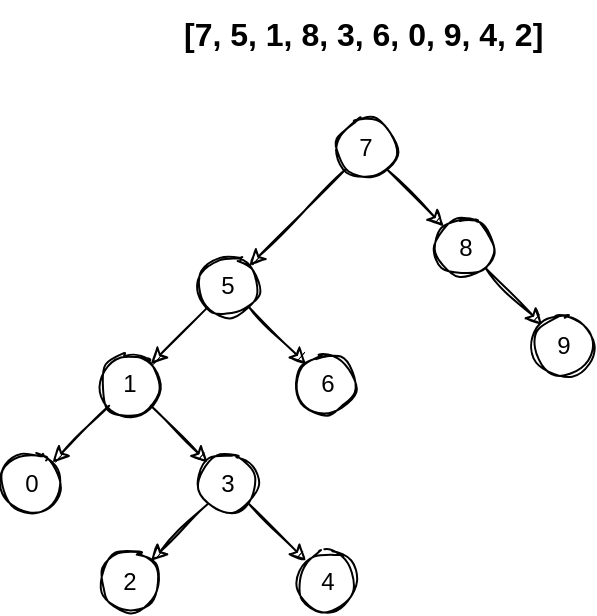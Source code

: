 <mxfile version="13.9.9" type="device"><diagram id="C1luPorKqOpNtWL0d7Nr" name="Page-1"><mxGraphModel dx="805" dy="485" grid="1" gridSize="9.842" guides="1" tooltips="1" connect="1" arrows="1" fold="1" page="1" pageScale="1" pageWidth="4681" pageHeight="3300" math="0" shadow="0"><root><mxCell id="0"/><mxCell id="1" parent="0"/><mxCell id="JX5q--EQYoo240V87v6e-1" value="&lt;span style=&quot;font-weight: 600&quot; class=&quot;notion-enable-hover&quot;&gt;&lt;font style=&quot;font-size: 16px&quot;&gt;[7, 5, 1, 8, 3, 6, 0, 9, 4, 2]&lt;/font&gt;&lt;/span&gt;" style="text;whiteSpace=wrap;html=1;" vertex="1" parent="1"><mxGeometry x="462.6" y="216.53" width="187" height="39.37" as="geometry"/></mxCell><mxCell id="JX5q--EQYoo240V87v6e-2" value="7" style="ellipse;whiteSpace=wrap;html=1;shadow=0;sketch=1;" vertex="1" parent="1"><mxGeometry x="541.34" y="275.59" width="29.53" height="29.53" as="geometry"/></mxCell><mxCell id="JX5q--EQYoo240V87v6e-3" value="5" style="ellipse;whiteSpace=wrap;html=1;shadow=0;sketch=1;" vertex="1" parent="1"><mxGeometry x="472.44" y="344.49" width="29.53" height="29.53" as="geometry"/></mxCell><mxCell id="JX5q--EQYoo240V87v6e-6" value="" style="endArrow=classic;html=1;exitX=0;exitY=1;exitDx=0;exitDy=0;entryX=1;entryY=0;entryDx=0;entryDy=0;shadow=0;sketch=1;" edge="1" parent="1" source="JX5q--EQYoo240V87v6e-2" target="JX5q--EQYoo240V87v6e-3"><mxGeometry width="50" height="50" relative="1" as="geometry"><mxPoint x="630" y="404" as="sourcePoint"/><mxPoint x="680" y="354" as="targetPoint"/></mxGeometry></mxCell><mxCell id="JX5q--EQYoo240V87v6e-7" value="1" style="ellipse;whiteSpace=wrap;html=1;shadow=0;sketch=1;" vertex="1" parent="1"><mxGeometry x="423.232" y="393.702" width="29.53" height="29.53" as="geometry"/></mxCell><mxCell id="JX5q--EQYoo240V87v6e-8" value="" style="endArrow=classic;html=1;exitX=0;exitY=1;exitDx=0;exitDy=0;entryX=1;entryY=0;entryDx=0;entryDy=0;shadow=0;sketch=1;" edge="1" parent="1" source="JX5q--EQYoo240V87v6e-3" target="JX5q--EQYoo240V87v6e-7"><mxGeometry width="50" height="50" relative="1" as="geometry"><mxPoint x="535.827" y="330.328" as="sourcePoint"/><mxPoint x="507.488" y="358.657" as="targetPoint"/></mxGeometry></mxCell><mxCell id="JX5q--EQYoo240V87v6e-9" value="8" style="ellipse;whiteSpace=wrap;html=1;shadow=0;sketch=1;" vertex="1" parent="1"><mxGeometry x="590.552" y="324.803" width="29.53" height="29.53" as="geometry"/></mxCell><mxCell id="JX5q--EQYoo240V87v6e-10" value="" style="endArrow=classic;html=1;exitX=1;exitY=1;exitDx=0;exitDy=0;shadow=0;sketch=1;" edge="1" parent="1" source="JX5q--EQYoo240V87v6e-2" target="JX5q--EQYoo240V87v6e-9"><mxGeometry width="50" height="50" relative="1" as="geometry"><mxPoint x="555.507" y="310.638" as="sourcePoint"/><mxPoint x="527.168" y="338.967" as="targetPoint"/></mxGeometry></mxCell><mxCell id="JX5q--EQYoo240V87v6e-11" value="3" style="ellipse;whiteSpace=wrap;html=1;shadow=0;sketch=1;" vertex="1" parent="1"><mxGeometry x="472.435" y="442.915" width="29.53" height="29.53" as="geometry"/></mxCell><mxCell id="JX5q--EQYoo240V87v6e-12" value="" style="endArrow=classic;html=1;exitX=1;exitY=1;exitDx=0;exitDy=0;entryX=0;entryY=0;entryDx=0;entryDy=0;shadow=0;sketch=1;" edge="1" parent="1" source="JX5q--EQYoo240V87v6e-7" target="JX5q--EQYoo240V87v6e-11"><mxGeometry width="50" height="50" relative="1" as="geometry"><mxPoint x="486.607" y="379.538" as="sourcePoint"/><mxPoint x="458.28" y="407.87" as="targetPoint"/></mxGeometry></mxCell><mxCell id="JX5q--EQYoo240V87v6e-13" value="6" style="ellipse;whiteSpace=wrap;html=1;shadow=0;sketch=1;" vertex="1" parent="1"><mxGeometry x="521.652" y="393.702" width="29.53" height="29.53" as="geometry"/></mxCell><mxCell id="JX5q--EQYoo240V87v6e-14" value="" style="endArrow=classic;html=1;exitX=1;exitY=1;exitDx=0;exitDy=0;entryX=0;entryY=0;entryDx=0;entryDy=0;shadow=0;sketch=1;" edge="1" parent="1" source="JX5q--EQYoo240V87v6e-3" target="JX5q--EQYoo240V87v6e-13"><mxGeometry width="50" height="50" relative="1" as="geometry"><mxPoint x="486.607" y="379.538" as="sourcePoint"/><mxPoint x="458.28" y="407.87" as="targetPoint"/></mxGeometry></mxCell><mxCell id="JX5q--EQYoo240V87v6e-15" value="0" style="ellipse;whiteSpace=wrap;html=1;shadow=0;sketch=1;" vertex="1" parent="1"><mxGeometry x="374.015" y="442.915" width="29.53" height="29.53" as="geometry"/></mxCell><mxCell id="JX5q--EQYoo240V87v6e-16" value="" style="endArrow=classic;html=1;exitX=0;exitY=1;exitDx=0;exitDy=0;entryX=1;entryY=0;entryDx=0;entryDy=0;shadow=0;sketch=1;" edge="1" parent="1" source="JX5q--EQYoo240V87v6e-7" target="JX5q--EQYoo240V87v6e-15"><mxGeometry width="50" height="50" relative="1" as="geometry"><mxPoint x="458.28" y="428.75" as="sourcePoint"/><mxPoint x="486.602" y="457.082" as="targetPoint"/></mxGeometry></mxCell><mxCell id="JX5q--EQYoo240V87v6e-17" value="9" style="ellipse;whiteSpace=wrap;html=1;shadow=0;sketch=1;" vertex="1" parent="1"><mxGeometry x="639.765" y="374.025" width="29.53" height="29.53" as="geometry"/></mxCell><mxCell id="JX5q--EQYoo240V87v6e-18" value="" style="endArrow=classic;html=1;exitX=1;exitY=1;exitDx=0;exitDy=0;entryX=0;entryY=0;entryDx=0;entryDy=0;shadow=0;sketch=1;" edge="1" parent="1" source="JX5q--EQYoo240V87v6e-9" target="JX5q--EQYoo240V87v6e-17"><mxGeometry width="50" height="50" relative="1" as="geometry"><mxPoint x="621.268" y="354.328" as="sourcePoint"/><mxPoint x="640" y="374" as="targetPoint"/></mxGeometry></mxCell><mxCell id="JX5q--EQYoo240V87v6e-19" value="4" style="ellipse;whiteSpace=wrap;html=1;shadow=0;sketch=1;" vertex="1" parent="1"><mxGeometry x="521.657" y="492.127" width="29.53" height="29.53" as="geometry"/></mxCell><mxCell id="JX5q--EQYoo240V87v6e-20" value="" style="endArrow=classic;html=1;exitX=1;exitY=1;exitDx=0;exitDy=0;entryX=0;entryY=0;entryDx=0;entryDy=0;shadow=0;sketch=1;" edge="1" parent="1" source="JX5q--EQYoo240V87v6e-11" target="JX5q--EQYoo240V87v6e-19"><mxGeometry width="50" height="50" relative="1" as="geometry"><mxPoint x="458.28" y="428.75" as="sourcePoint"/><mxPoint x="486.602" y="457.082" as="targetPoint"/></mxGeometry></mxCell><mxCell id="JX5q--EQYoo240V87v6e-21" value="2" style="ellipse;whiteSpace=wrap;html=1;shadow=0;sketch=1;" vertex="1" parent="1"><mxGeometry x="423.237" y="492.127" width="29.53" height="29.53" as="geometry"/></mxCell><mxCell id="JX5q--EQYoo240V87v6e-23" value="" style="endArrow=classic;html=1;exitX=0;exitY=1;exitDx=0;exitDy=0;entryX=1;entryY=0;entryDx=0;entryDy=0;shadow=0;sketch=1;" edge="1" parent="1" source="JX5q--EQYoo240V87v6e-11" target="JX5q--EQYoo240V87v6e-21"><mxGeometry width="50" height="50" relative="1" as="geometry"><mxPoint x="427.557" y="418.908" as="sourcePoint"/><mxPoint x="437.53" y="472.47" as="targetPoint"/></mxGeometry></mxCell></root></mxGraphModel></diagram></mxfile>
